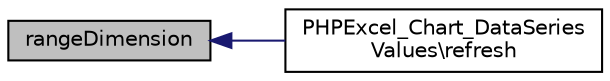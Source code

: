 digraph "rangeDimension"
{
  edge [fontname="Helvetica",fontsize="10",labelfontname="Helvetica",labelfontsize="10"];
  node [fontname="Helvetica",fontsize="10",shape=record];
  rankdir="LR";
  Node333 [label="rangeDimension",height=0.2,width=0.4,color="black", fillcolor="grey75", style="filled", fontcolor="black"];
  Node333 -> Node334 [dir="back",color="midnightblue",fontsize="10",style="solid",fontname="Helvetica"];
  Node334 [label="PHPExcel_Chart_DataSeries\lValues\\refresh",height=0.2,width=0.4,color="black", fillcolor="white", style="filled",URL="$class_p_h_p_excel___chart___data_series_values.html#a90ef89dbbea0809178c8d27b5299d9c9"];
}
